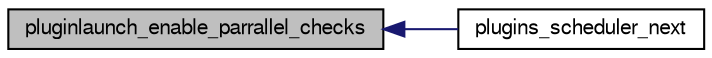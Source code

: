 digraph G
{
  bgcolor="transparent";
  edge [fontname="FreeSans",fontsize="10",labelfontname="FreeSans",labelfontsize="10"];
  node [fontname="FreeSans",fontsize="10",shape=record];
  rankdir=LR;
  Node1 [label="pluginlaunch_enable_parrallel_checks",height=0.2,width=0.4,color="black", fillcolor="grey75", style="filled" fontcolor="black"];
  Node1 -> Node2 [dir=back,color="midnightblue",fontsize="10",style="solid",fontname="FreeSans"];
  Node2 [label="plugins_scheduler_next",height=0.2,width=0.4,color="black",URL="$pluginscheduler_8h.html#a10384fae06ada4c648c98590b2b22f93"];
}
